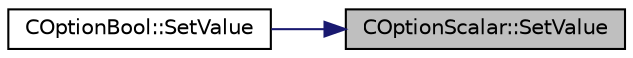 digraph "COptionScalar::SetValue"
{
 // LATEX_PDF_SIZE
  edge [fontname="Helvetica",fontsize="10",labelfontname="Helvetica",labelfontsize="10"];
  node [fontname="Helvetica",fontsize="10",shape=record];
  rankdir="RL";
  Node1 [label="COptionScalar::SetValue",height=0.2,width=0.4,color="black", fillcolor="grey75", style="filled", fontcolor="black",tooltip=" "];
  Node1 -> Node2 [dir="back",color="midnightblue",fontsize="10",style="solid",fontname="Helvetica"];
  Node2 [label="COptionBool::SetValue",height=0.2,width=0.4,color="black", fillcolor="white", style="filled",URL="$classCOptionBool.html#a696a4b033e34134f67028f11e517fffa",tooltip=" "];
}
